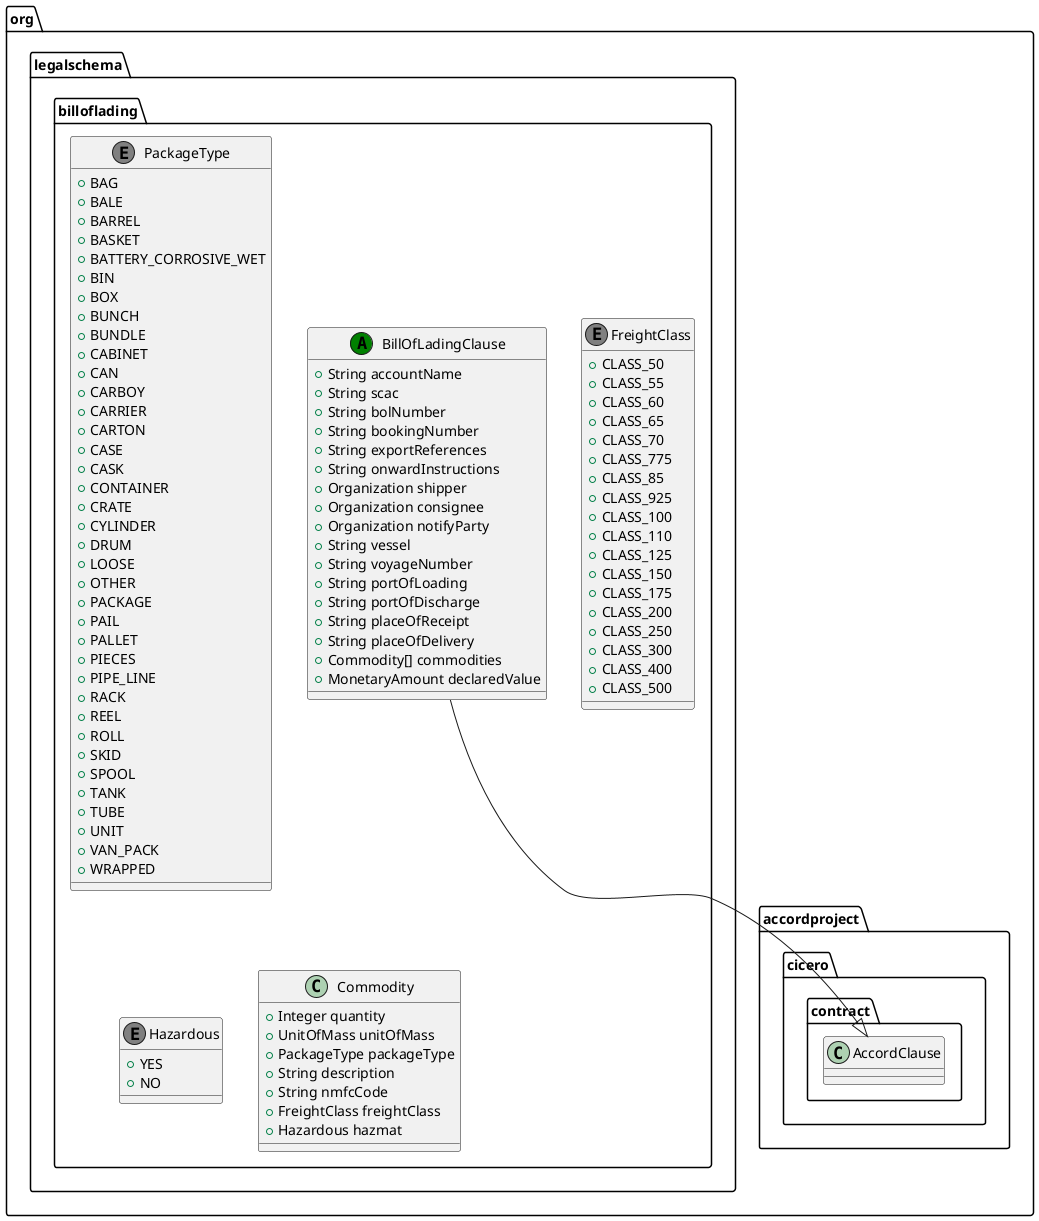 @startuml
class org.legalschema.billoflading.PackageType << (E,grey) >> {
   + BAG
   + BALE
   + BARREL
   + BASKET
   + BATTERY_CORROSIVE_WET
   + BIN
   + BOX
   + BUNCH
   + BUNDLE
   + CABINET
   + CAN
   + CARBOY
   + CARRIER
   + CARTON
   + CASE
   + CASK
   + CONTAINER
   + CRATE
   + CYLINDER
   + DRUM
   + LOOSE
   + OTHER
   + PACKAGE
   + PAIL
   + PALLET
   + PIECES
   + PIPE_LINE
   + RACK
   + REEL
   + ROLL
   + SKID
   + SPOOL
   + TANK
   + TUBE
   + UNIT
   + VAN_PACK
   + WRAPPED
}
class org.legalschema.billoflading.FreightClass << (E,grey) >> {
   + CLASS_50
   + CLASS_55
   + CLASS_60
   + CLASS_65
   + CLASS_70
   + CLASS_775
   + CLASS_85
   + CLASS_925
   + CLASS_100
   + CLASS_110
   + CLASS_125
   + CLASS_150
   + CLASS_175
   + CLASS_200
   + CLASS_250
   + CLASS_300
   + CLASS_400
   + CLASS_500
}
class org.legalschema.billoflading.Hazardous << (E,grey) >> {
   + YES
   + NO
}
class org.legalschema.billoflading.Commodity {
   + Integer quantity
   + UnitOfMass unitOfMass
   + PackageType packageType
   + String description
   + String nmfcCode
   + FreightClass freightClass
   + Hazardous hazmat
}
class org.legalschema.billoflading.BillOfLadingClause << (A,green) >> {
   + String accountName
   + String scac
   + String bolNumber
   + String bookingNumber
   + String exportReferences
   + String onwardInstructions
   + Organization shipper
   + Organization consignee
   + Organization notifyParty
   + String vessel
   + String voyageNumber
   + String portOfLoading
   + String portOfDischarge
   + String placeOfReceipt
   + String placeOfDelivery
   + Commodity[] commodities
   + MonetaryAmount declaredValue
}
org.legalschema.billoflading.BillOfLadingClause --|> org.accordproject.cicero.contract.AccordClause
@enduml
